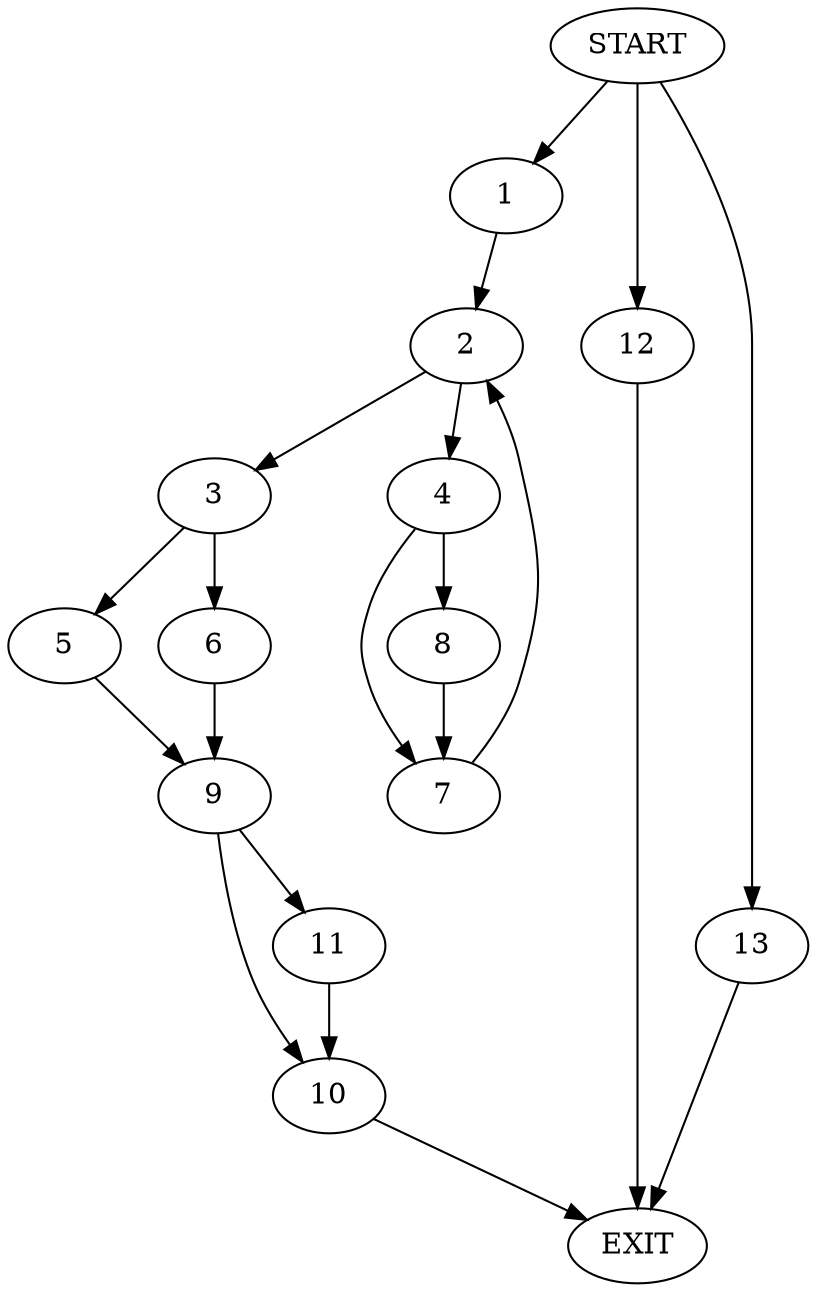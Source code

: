 digraph {
0 [label="START"]
14 [label="EXIT"]
0 -> 1
1 -> 2
2 -> 3
2 -> 4
3 -> 5
3 -> 6
4 -> 7
4 -> 8
8 -> 7
7 -> 2
6 -> 9
5 -> 9
9 -> 10
9 -> 11
10 -> 14
11 -> 10
0 -> 12
12 -> 14
0 -> 13
13 -> 14
}
